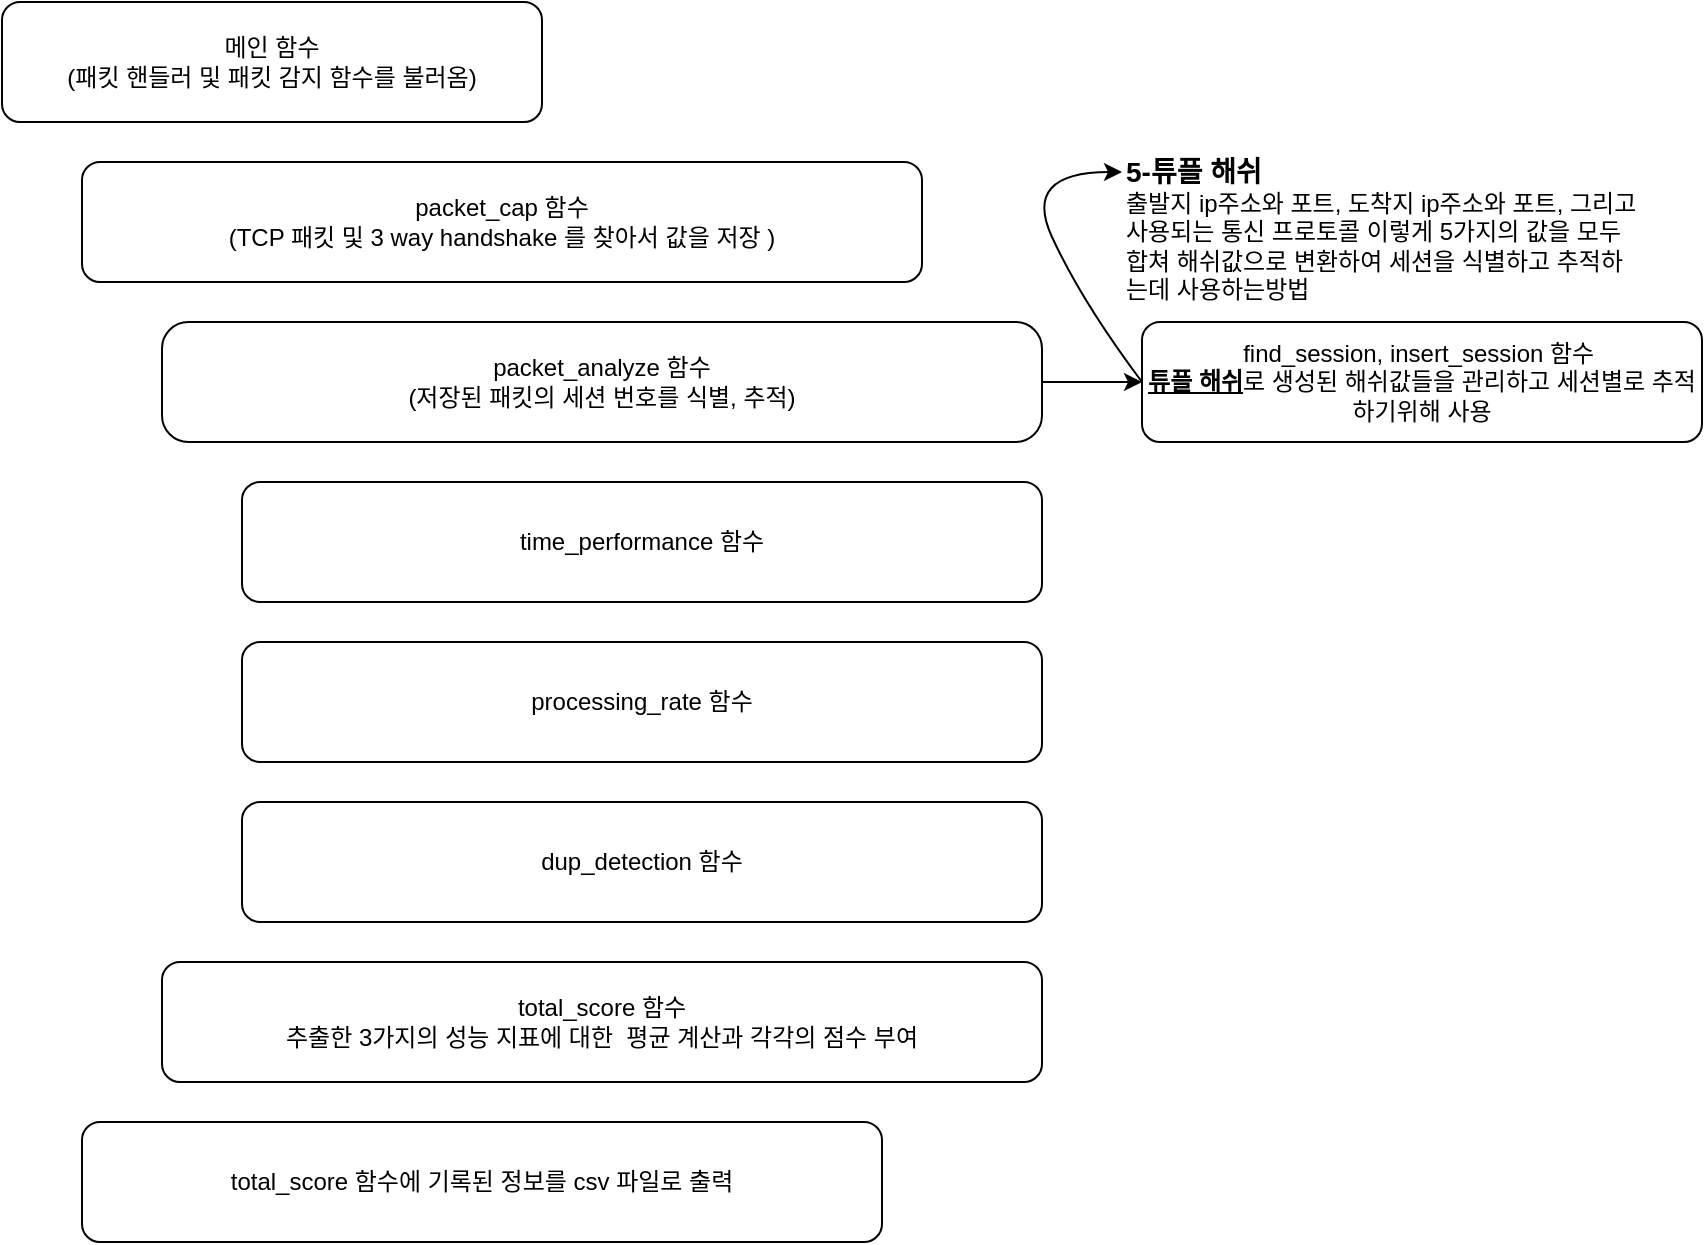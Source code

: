 <mxfile>
    <diagram name="페이지-1" id="rjeKN2DNpZTZdocYbedg">
        <mxGraphModel dx="939" dy="799" grid="1" gridSize="10" guides="1" tooltips="1" connect="1" arrows="1" fold="1" page="1" pageScale="1" pageWidth="827" pageHeight="1169" math="0" shadow="0">
            <root>
                <mxCell id="0"/>
                <mxCell id="1" parent="0"/>
                <mxCell id="jUFnSGcgzrD-QHMhO05l-2" value="메인 함수&lt;div&gt;(패킷 핸들러 및 패킷 감지 함수를 불러옴)&lt;/div&gt;" style="rounded=1;whiteSpace=wrap;html=1;" parent="1" vertex="1">
                    <mxGeometry x="40" y="80" width="270" height="60" as="geometry"/>
                </mxCell>
                <mxCell id="jUFnSGcgzrD-QHMhO05l-3" value="packet_cap 함수&lt;div&gt;(TCP 패킷 및 3 way handshake 를 찾아서 값을 저장 )&lt;/div&gt;" style="rounded=1;whiteSpace=wrap;html=1;" parent="1" vertex="1">
                    <mxGeometry x="80" y="160" width="420" height="60" as="geometry"/>
                </mxCell>
                <mxCell id="5" style="edgeStyle=none;html=1;exitX=1;exitY=0.5;exitDx=0;exitDy=0;" edge="1" parent="1" source="jUFnSGcgzrD-QHMhO05l-4" target="4">
                    <mxGeometry relative="1" as="geometry"/>
                </mxCell>
                <mxCell id="jUFnSGcgzrD-QHMhO05l-4" value="packet_analyze 함수&lt;div&gt;(저장된 패킷의 세션 번호를 식별, 추적)&lt;/div&gt;" style="rounded=1;whiteSpace=wrap;html=1;arcSize=22;" parent="1" vertex="1">
                    <mxGeometry x="120" y="240" width="440" height="60" as="geometry"/>
                </mxCell>
                <mxCell id="jUFnSGcgzrD-QHMhO05l-5" value="time_performance 함수" style="rounded=1;whiteSpace=wrap;html=1;" parent="1" vertex="1">
                    <mxGeometry x="160" y="320" width="400" height="60" as="geometry"/>
                </mxCell>
                <mxCell id="jUFnSGcgzrD-QHMhO05l-6" value="dup_detection 함수" style="rounded=1;whiteSpace=wrap;html=1;" parent="1" vertex="1">
                    <mxGeometry x="160" y="480" width="400" height="60" as="geometry"/>
                </mxCell>
                <mxCell id="jUFnSGcgzrD-QHMhO05l-7" value="processing_rate 함수" style="rounded=1;whiteSpace=wrap;html=1;" parent="1" vertex="1">
                    <mxGeometry x="160" y="400" width="400" height="60" as="geometry"/>
                </mxCell>
                <mxCell id="jUFnSGcgzrD-QHMhO05l-8" value="total_score 함수&lt;div&gt;추출한 3가지의 성능 지표에 대한&amp;nbsp; 평균 계산과 각각의 점수 부여&lt;/div&gt;" style="rounded=1;whiteSpace=wrap;html=1;" parent="1" vertex="1">
                    <mxGeometry x="120" y="560" width="440" height="60" as="geometry"/>
                </mxCell>
                <mxCell id="jUFnSGcgzrD-QHMhO05l-9" value="total_score 함수에 기록된 정보를 csv 파일로 출력" style="rounded=1;whiteSpace=wrap;html=1;" parent="1" vertex="1">
                    <mxGeometry x="80" y="640" width="400" height="60" as="geometry"/>
                </mxCell>
                <mxCell id="2" value="&lt;font style=&quot;font-size: 14px;&quot;&gt;&lt;b&gt;5-튜플 해쉬&lt;/b&gt;&lt;/font&gt;&lt;br&gt;출발지 ip주소와 포트, 도착지 ip주소와 포트, 그리고 사용되는 통신 프로토콜 이렇게 5가지의 값을 모두 합쳐 해쉬값으로 변환하여 세션을 식별하고 추적하는데 사용하는방법" style="text;html=1;whiteSpace=wrap;overflow=hidden;rounded=0;fillColor=default;" vertex="1" parent="1">
                    <mxGeometry x="600" y="150" width="260" height="90" as="geometry"/>
                </mxCell>
                <mxCell id="4" value="find_session, insert_session 함수&amp;nbsp;&lt;div&gt;&lt;u&gt;&lt;b&gt;튜플 해쉬&lt;/b&gt;&lt;/u&gt;로 생성된 해쉬값들을 관리하고 세션별로 추적 하기위해 사용&lt;/div&gt;" style="rounded=1;whiteSpace=wrap;html=1;" vertex="1" parent="1">
                    <mxGeometry x="610" y="240" width="280" height="60" as="geometry"/>
                </mxCell>
                <mxCell id="8" value="" style="curved=1;endArrow=classic;html=1;exitX=0;exitY=0.5;exitDx=0;exitDy=0;" edge="1" parent="1" source="4">
                    <mxGeometry width="50" height="50" relative="1" as="geometry">
                        <mxPoint x="550" y="215" as="sourcePoint"/>
                        <mxPoint x="600" y="165" as="targetPoint"/>
                        <Array as="points">
                            <mxPoint x="580" y="230"/>
                            <mxPoint x="550" y="165"/>
                        </Array>
                    </mxGeometry>
                </mxCell>
            </root>
        </mxGraphModel>
    </diagram>
</mxfile>